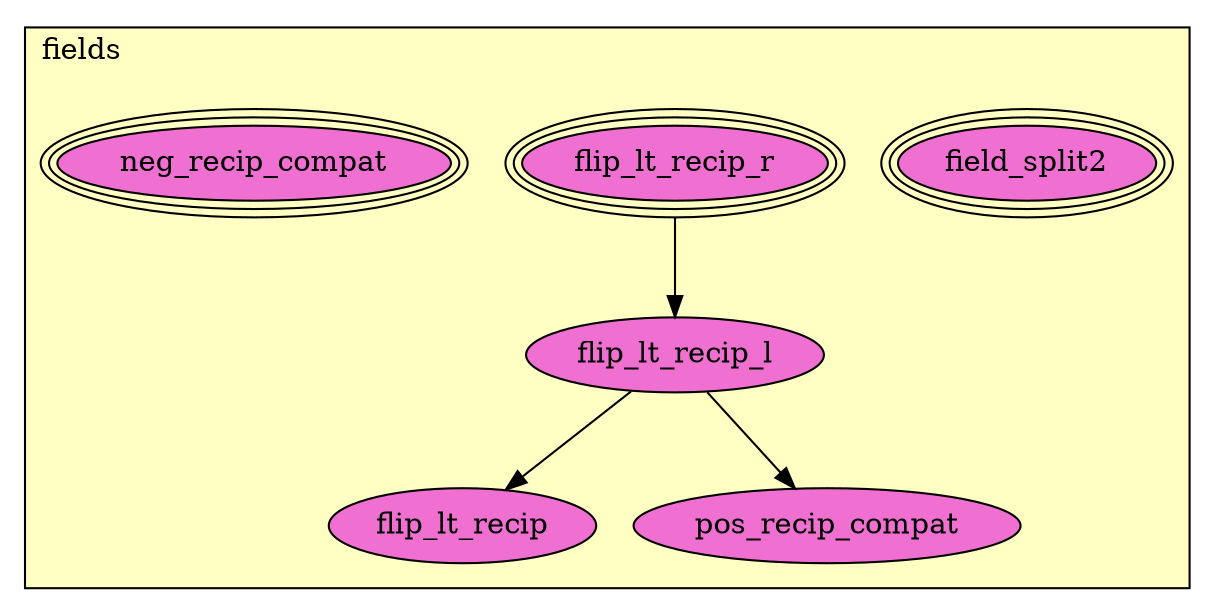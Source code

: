 digraph HoTT_Classes_orders_fields {
  graph [ratio=0.5]
  node [style=filled]
fields_field_split2 [label="field_split2", URL=<fields.html#field_split2>, peripheries=3, fillcolor="#F070D1"] ;
fields_flip_lt_recip_r [label="flip_lt_recip_r", URL=<fields.html#flip_lt_recip_r>, peripheries=3, fillcolor="#F070D1"] ;
fields_flip_lt_recip_l [label="flip_lt_recip_l", URL=<fields.html#flip_lt_recip_l>, fillcolor="#F070D1"] ;
fields_flip_lt_recip [label="flip_lt_recip", URL=<fields.html#flip_lt_recip>, fillcolor="#F070D1"] ;
fields_neg_recip_compat [label="neg_recip_compat", URL=<fields.html#neg_recip_compat>, peripheries=3, fillcolor="#F070D1"] ;
fields_pos_recip_compat [label="pos_recip_compat", URL=<fields.html#pos_recip_compat>, fillcolor="#F070D1"] ;
  fields_flip_lt_recip_r -> fields_flip_lt_recip_l [] ;
  fields_flip_lt_recip_l -> fields_flip_lt_recip [] ;
  fields_flip_lt_recip_l -> fields_pos_recip_compat [] ;
subgraph cluster_fields { label="fields"; fillcolor="#FFFFC3"; labeljust=l; style=filled 
fields_pos_recip_compat; fields_neg_recip_compat; fields_flip_lt_recip; fields_flip_lt_recip_l; fields_flip_lt_recip_r; fields_field_split2; };
} /* END */
